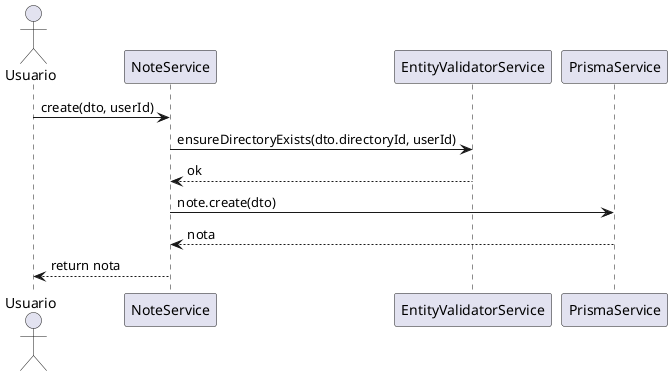 @startuml
actor Usuario
participant NoteService
participant EntityValidatorService as Validator
participant PrismaService as Prisma

Usuario -> NoteService : create(dto, userId)
NoteService -> Validator : ensureDirectoryExists(dto.directoryId, userId)
Validator --> NoteService : ok
NoteService -> Prisma : note.create(dto)
Prisma --> NoteService : nota
NoteService --> Usuario : return nota
@enduml
